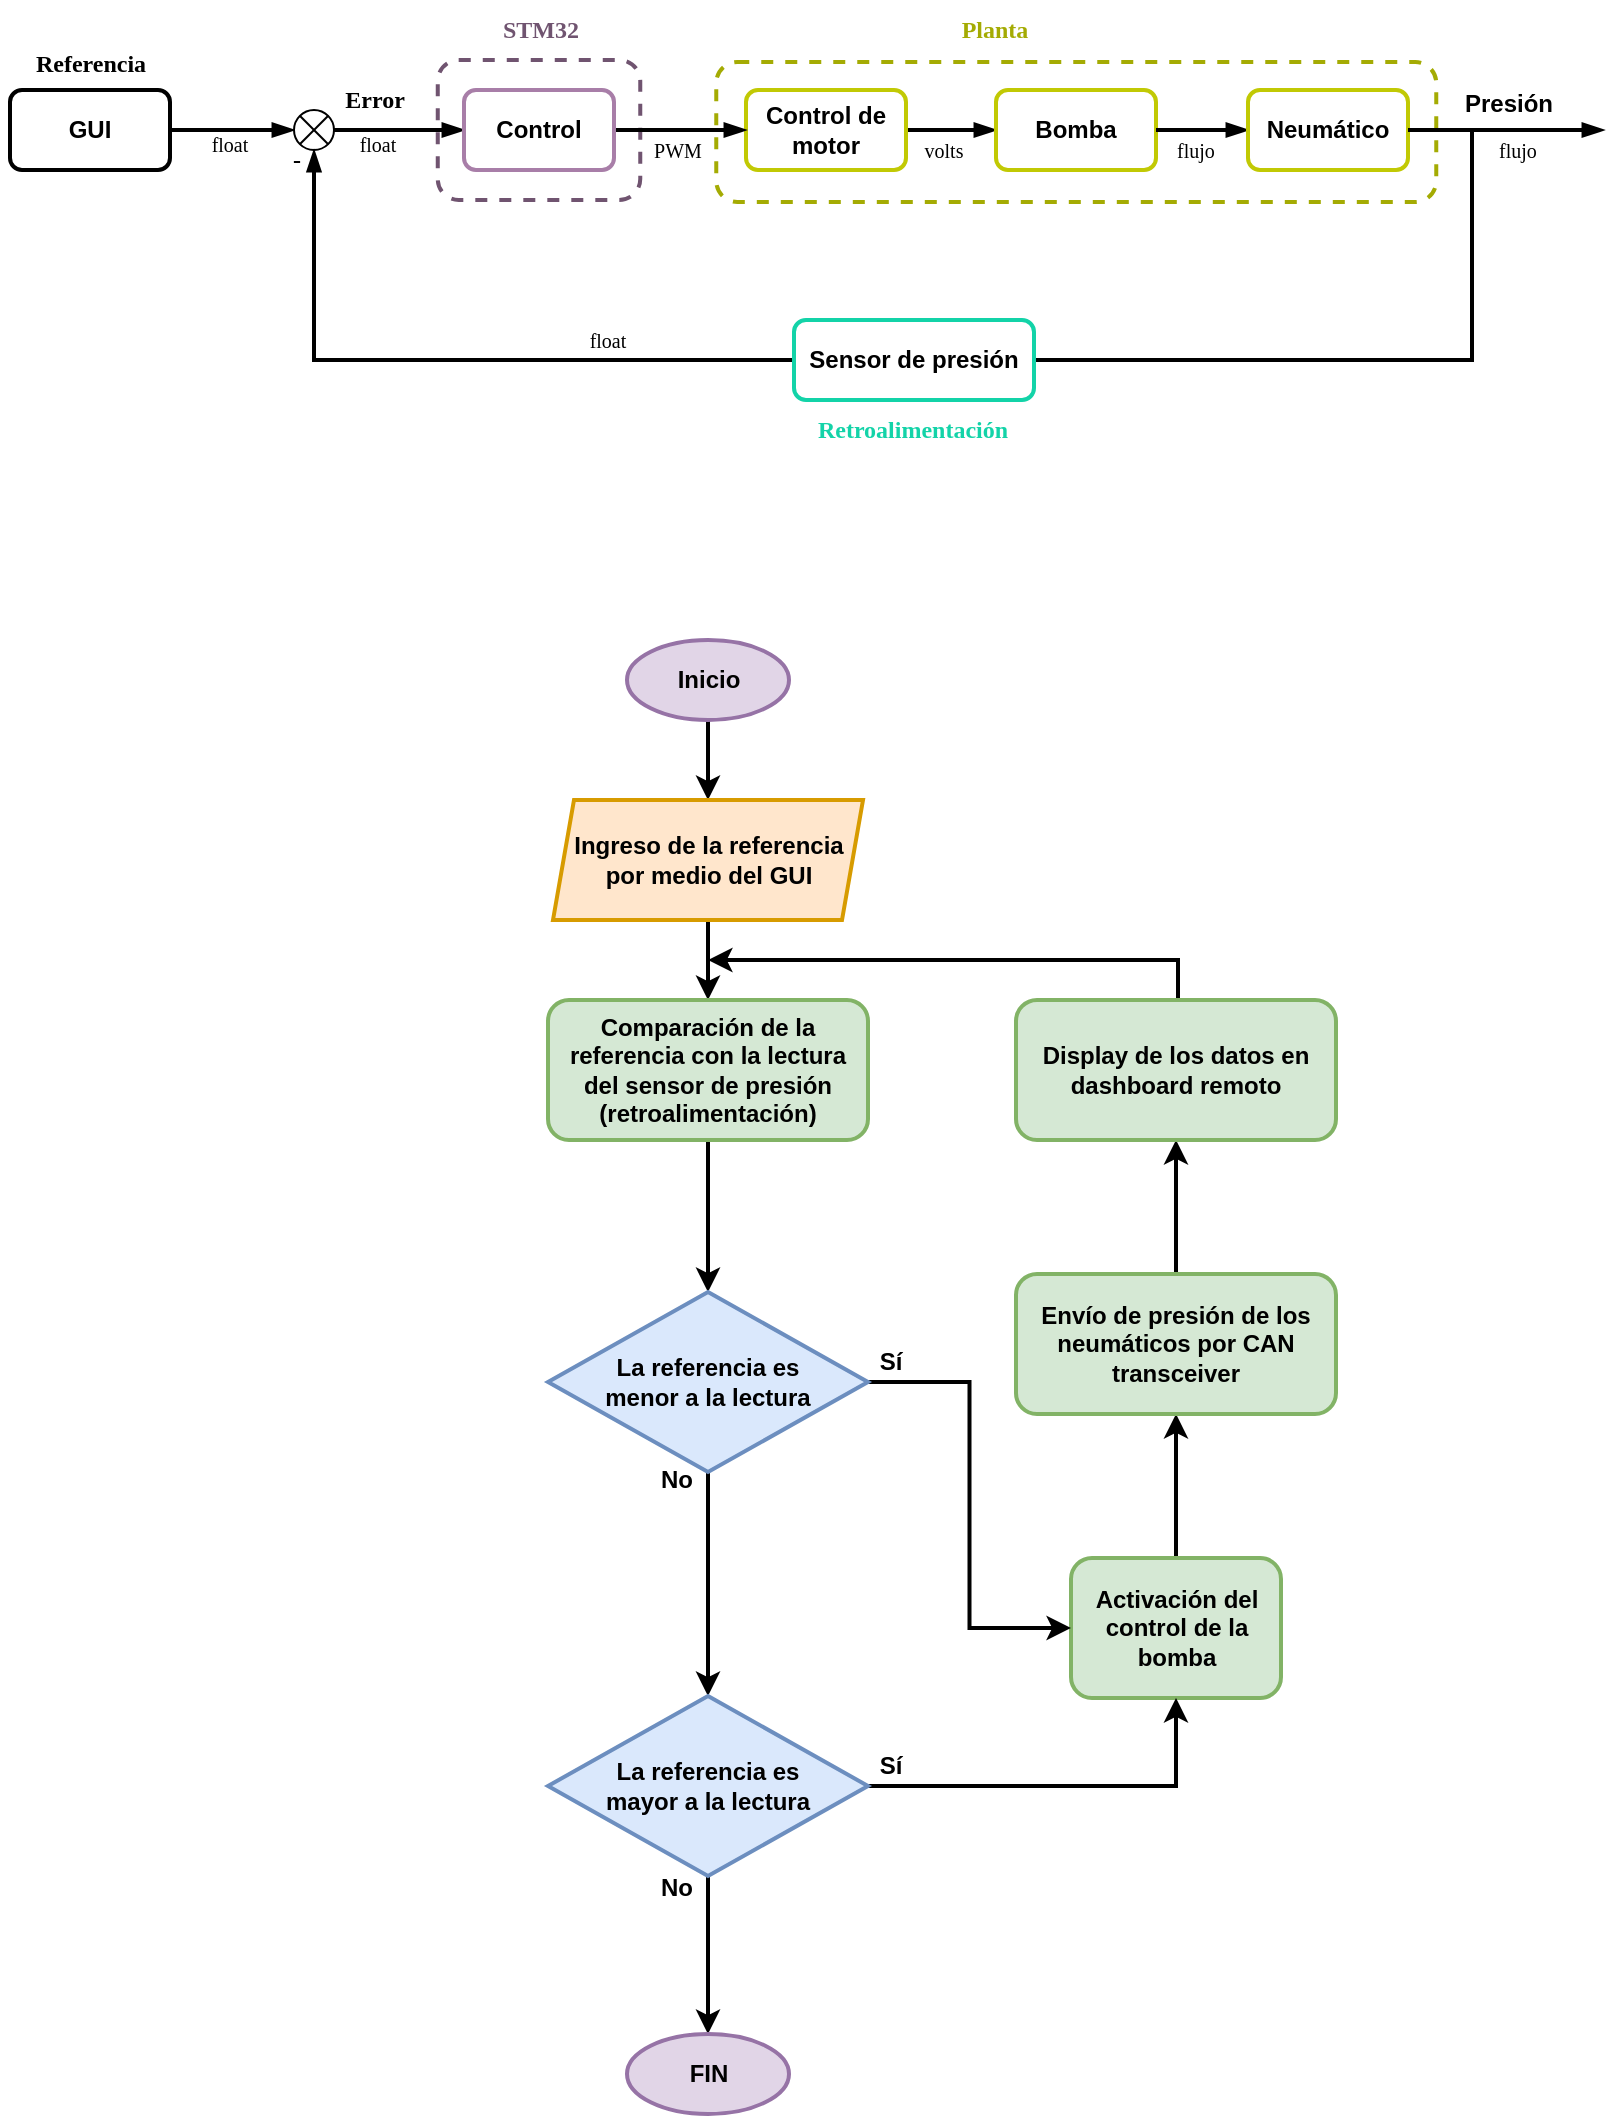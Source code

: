 <mxfile version="20.2.3" type="device"><diagram id="Qm16Ai9kDn9GfH8aVvG9" name="Página-1"><mxGraphModel dx="1038" dy="641" grid="0" gridSize="10" guides="1" tooltips="1" connect="1" arrows="1" fold="1" page="1" pageScale="1" pageWidth="827" pageHeight="1169" math="0" shadow="0"><root><mxCell id="0"/><mxCell id="1" parent="0"/><mxCell id="a2cnUPm3MBZ0LhRxrz8J-18" value="" style="rounded=1;whiteSpace=wrap;html=1;strokeWidth=2;dashed=1;strokeColor=#A4AB03;" parent="1" vertex="1"><mxGeometry x="366.13" y="61" width="360" height="70" as="geometry"/></mxCell><mxCell id="a2cnUPm3MBZ0LhRxrz8J-3" value="" style="rounded=1;whiteSpace=wrap;html=1;strokeWidth=2;dashed=1;strokeColor=#705470;" parent="1" vertex="1"><mxGeometry x="226.88" y="60" width="101.25" height="70" as="geometry"/></mxCell><mxCell id="2Qx-hXVOx3dqvqDf-om5-1" value="" style="endArrow=blockThin;html=1;rounded=0;endFill=1;strokeWidth=2;exitX=1;exitY=0.5;exitDx=0;exitDy=0;" parent="1" source="2Qx-hXVOx3dqvqDf-om5-18" edge="1"><mxGeometry width="50" height="50" relative="1" as="geometry"><mxPoint x="115" y="95" as="sourcePoint"/><mxPoint x="155" y="95" as="targetPoint"/></mxGeometry></mxCell><mxCell id="2Qx-hXVOx3dqvqDf-om5-15" style="edgeStyle=orthogonalEdgeStyle;rounded=0;orthogonalLoop=1;jettySize=auto;html=1;entryX=0;entryY=0.5;entryDx=0;entryDy=0;endArrow=blockThin;endFill=1;exitX=1;exitY=0.5;exitDx=0;exitDy=0;strokeWidth=2;" parent="1" source="2Qx-hXVOx3dqvqDf-om5-2" target="2Qx-hXVOx3dqvqDf-om5-6" edge="1"><mxGeometry relative="1" as="geometry"><mxPoint x="425" y="95" as="sourcePoint"/></mxGeometry></mxCell><mxCell id="2Qx-hXVOx3dqvqDf-om5-2" value="Control de motor" style="rounded=1;whiteSpace=wrap;html=1;strokeWidth=2;fontStyle=1;strokeColor=#C1C904;" parent="1" vertex="1"><mxGeometry x="381" y="75" width="80" height="40" as="geometry"/></mxCell><mxCell id="2Qx-hXVOx3dqvqDf-om5-3" value="" style="shape=sumEllipse;perimeter=ellipsePerimeter;whiteSpace=wrap;html=1;backgroundOutline=1;fontSize=19;" parent="1" vertex="1"><mxGeometry x="155" y="85" width="20" height="20" as="geometry"/></mxCell><mxCell id="2Qx-hXVOx3dqvqDf-om5-4" value="" style="endArrow=blockThin;html=1;rounded=0;endFill=1;exitX=1;exitY=0.5;exitDx=0;exitDy=0;entryX=0;entryY=0.5;entryDx=0;entryDy=0;strokeWidth=2;" parent="1" source="2Qx-hXVOx3dqvqDf-om5-3" target="2Qx-hXVOx3dqvqDf-om5-24" edge="1"><mxGeometry width="50" height="50" relative="1" as="geometry"><mxPoint x="175" y="94.84" as="sourcePoint"/><mxPoint x="215" y="94.84" as="targetPoint"/><Array as="points"/></mxGeometry></mxCell><mxCell id="2Qx-hXVOx3dqvqDf-om5-6" value="Bomba" style="rounded=1;whiteSpace=wrap;html=1;strokeWidth=2;fontStyle=1;strokeColor=#C1C904;" parent="1" vertex="1"><mxGeometry x="506" y="75" width="80" height="40" as="geometry"/></mxCell><mxCell id="2Qx-hXVOx3dqvqDf-om5-7" value="" style="endArrow=blockThin;html=1;rounded=0;endFill=1;strokeWidth=2;exitX=1;exitY=0.5;exitDx=0;exitDy=0;entryX=0;entryY=0.5;entryDx=0;entryDy=0;" parent="1" source="2Qx-hXVOx3dqvqDf-om5-6" target="a2cnUPm3MBZ0LhRxrz8J-7" edge="1"><mxGeometry width="50" height="50" relative="1" as="geometry"><mxPoint x="555" y="95.1" as="sourcePoint"/><mxPoint x="575" y="95" as="targetPoint"/></mxGeometry></mxCell><mxCell id="2Qx-hXVOx3dqvqDf-om5-10" style="edgeStyle=orthogonalEdgeStyle;rounded=0;orthogonalLoop=1;jettySize=auto;html=1;exitX=0;exitY=0.5;exitDx=0;exitDy=0;entryX=0.5;entryY=1;entryDx=0;entryDy=0;endArrow=blockThin;endFill=1;strokeWidth=2;" parent="1" source="2Qx-hXVOx3dqvqDf-om5-8" target="2Qx-hXVOx3dqvqDf-om5-3" edge="1"><mxGeometry relative="1" as="geometry"/></mxCell><mxCell id="2Qx-hXVOx3dqvqDf-om5-27" style="edgeStyle=orthogonalEdgeStyle;rounded=0;orthogonalLoop=1;jettySize=auto;html=1;exitX=1;exitY=0.5;exitDx=0;exitDy=0;endArrow=none;endFill=0;strokeWidth=2;" parent="1" source="2Qx-hXVOx3dqvqDf-om5-8" edge="1"><mxGeometry relative="1" as="geometry"><mxPoint x="685" y="95" as="targetPoint"/><Array as="points"><mxPoint x="744" y="210"/><mxPoint x="744" y="95"/></Array></mxGeometry></mxCell><mxCell id="2Qx-hXVOx3dqvqDf-om5-8" value="Sensor de presión" style="rounded=1;whiteSpace=wrap;html=1;strokeWidth=2;fontStyle=1;strokeColor=#13D3A8;" parent="1" vertex="1"><mxGeometry x="405" y="190" width="120" height="40" as="geometry"/></mxCell><mxCell id="2Qx-hXVOx3dqvqDf-om5-18" value="GUI" style="rounded=1;whiteSpace=wrap;html=1;strokeWidth=2;fontStyle=1" parent="1" vertex="1"><mxGeometry x="13" y="75" width="80" height="40" as="geometry"/></mxCell><mxCell id="2Qx-hXVOx3dqvqDf-om5-20" value="Presión" style="text;html=1;align=center;verticalAlign=middle;resizable=0;points=[];autosize=1;strokeColor=none;fillColor=none;fontStyle=1" parent="1" vertex="1"><mxGeometry x="727" y="67" width="70" height="30" as="geometry"/></mxCell><mxCell id="2Qx-hXVOx3dqvqDf-om5-21" value="Referencia" style="text;html=1;align=center;verticalAlign=middle;resizable=0;points=[];autosize=1;strokeColor=none;fillColor=none;fontFamily=Tahoma;fontStyle=1" parent="1" vertex="1"><mxGeometry x="8" y="47" width="90" height="30" as="geometry"/></mxCell><mxCell id="2Qx-hXVOx3dqvqDf-om5-22" value="Error" style="text;html=1;align=center;verticalAlign=middle;resizable=0;points=[];autosize=1;strokeColor=none;fillColor=none;fontFamily=Tahoma;fontStyle=1" parent="1" vertex="1"><mxGeometry x="171" y="67" width="48" height="26" as="geometry"/></mxCell><mxCell id="2Qx-hXVOx3dqvqDf-om5-28" style="edgeStyle=orthogonalEdgeStyle;rounded=0;orthogonalLoop=1;jettySize=auto;html=1;exitX=1;exitY=0.5;exitDx=0;exitDy=0;entryX=0;entryY=0.5;entryDx=0;entryDy=0;endArrow=blockThin;endFill=1;strokeWidth=2;" parent="1" source="2Qx-hXVOx3dqvqDf-om5-24" target="2Qx-hXVOx3dqvqDf-om5-2" edge="1"><mxGeometry relative="1" as="geometry"/></mxCell><mxCell id="2Qx-hXVOx3dqvqDf-om5-24" value="Control" style="rounded=1;whiteSpace=wrap;html=1;strokeWidth=2;fontStyle=1;strokeColor=#A87EA8;" parent="1" vertex="1"><mxGeometry x="240" y="75" width="75" height="40" as="geometry"/></mxCell><mxCell id="a2cnUPm3MBZ0LhRxrz8J-5" value="STM32" style="text;html=1;align=center;verticalAlign=middle;resizable=0;points=[];autosize=1;strokeColor=none;fillColor=none;fontFamily=Tahoma;fontStyle=1;fontColor=#705470;" parent="1" vertex="1"><mxGeometry x="247.5" y="30" width="60" height="30" as="geometry"/></mxCell><mxCell id="a2cnUPm3MBZ0LhRxrz8J-7" value="Neumático" style="rounded=1;whiteSpace=wrap;html=1;strokeWidth=2;fontStyle=1;strokeColor=#C1C904;" parent="1" vertex="1"><mxGeometry x="632" y="75" width="80" height="40" as="geometry"/></mxCell><mxCell id="a2cnUPm3MBZ0LhRxrz8J-17" value="" style="endArrow=blockThin;html=1;rounded=0;endFill=1;strokeWidth=2;exitX=1;exitY=0.5;exitDx=0;exitDy=0;" parent="1" source="a2cnUPm3MBZ0LhRxrz8J-7" edge="1"><mxGeometry width="50" height="50" relative="1" as="geometry"><mxPoint x="655" y="119.97" as="sourcePoint"/><mxPoint x="810" y="95" as="targetPoint"/></mxGeometry></mxCell><mxCell id="a2cnUPm3MBZ0LhRxrz8J-19" value="Planta" style="text;html=1;align=center;verticalAlign=middle;resizable=0;points=[];autosize=1;strokeColor=none;fillColor=none;fontFamily=Tahoma;fontStyle=1;fontColor=#A4AB03;" parent="1" vertex="1"><mxGeometry x="475" y="30" width="60" height="30" as="geometry"/></mxCell><mxCell id="a2cnUPm3MBZ0LhRxrz8J-20" value="Retroalimentación" style="text;html=1;align=center;verticalAlign=middle;resizable=0;points=[];autosize=1;strokeColor=none;fillColor=none;fontFamily=Tahoma;fontStyle=1;fontColor=#13D3A8;" parent="1" vertex="1"><mxGeometry x="399" y="230" width="130" height="30" as="geometry"/></mxCell><mxCell id="a2cnUPm3MBZ0LhRxrz8J-21" value="-" style="text;html=1;align=center;verticalAlign=middle;resizable=0;points=[];autosize=1;strokeColor=none;fillColor=none;fontFamily=Tahoma;fontStyle=1" parent="1" vertex="1"><mxGeometry x="141" y="95" width="30" height="30" as="geometry"/></mxCell><mxCell id="vkhEgLnLkQiEUcB35l6g-20" style="edgeStyle=orthogonalEdgeStyle;rounded=0;orthogonalLoop=1;jettySize=auto;html=1;entryX=0.5;entryY=0;entryDx=0;entryDy=0;fontFamily=Verdana;fontSize=10;strokeWidth=2;" parent="1" source="a2cnUPm3MBZ0LhRxrz8J-23" target="a2cnUPm3MBZ0LhRxrz8J-24" edge="1"><mxGeometry relative="1" as="geometry"/></mxCell><mxCell id="a2cnUPm3MBZ0LhRxrz8J-23" value="Inicio" style="ellipse;whiteSpace=wrap;html=1;strokeWidth=2;fontFamily=Helvetica;fontSize=12;fontStyle=1;fillColor=#e1d5e7;strokeColor=#9673a6;" parent="1" vertex="1"><mxGeometry x="321.5" y="350" width="81" height="40" as="geometry"/></mxCell><mxCell id="vkhEgLnLkQiEUcB35l6g-19" style="edgeStyle=orthogonalEdgeStyle;rounded=0;orthogonalLoop=1;jettySize=auto;html=1;exitX=0.5;exitY=1;exitDx=0;exitDy=0;entryX=0.5;entryY=0;entryDx=0;entryDy=0;fontFamily=Verdana;fontSize=10;strokeWidth=2;" parent="1" source="a2cnUPm3MBZ0LhRxrz8J-24" target="a2cnUPm3MBZ0LhRxrz8J-27" edge="1"><mxGeometry relative="1" as="geometry"/></mxCell><mxCell id="a2cnUPm3MBZ0LhRxrz8J-24" value="Ingreso de la referencia por medio del GUI" style="shape=parallelogram;perimeter=parallelogramPerimeter;whiteSpace=wrap;html=1;fixedSize=1;strokeWidth=2;fontFamily=Helvetica;fontSize=12;fontStyle=1;size=10.5;fillColor=#ffe6cc;strokeColor=#d79b00;" parent="1" vertex="1"><mxGeometry x="284.5" y="430" width="155" height="60" as="geometry"/></mxCell><mxCell id="vkhEgLnLkQiEUcB35l6g-18" style="edgeStyle=orthogonalEdgeStyle;rounded=0;orthogonalLoop=1;jettySize=auto;html=1;entryX=0.5;entryY=0;entryDx=0;entryDy=0;fontFamily=Verdana;fontSize=10;strokeWidth=2;" parent="1" source="a2cnUPm3MBZ0LhRxrz8J-27" target="a2cnUPm3MBZ0LhRxrz8J-29" edge="1"><mxGeometry relative="1" as="geometry"/></mxCell><mxCell id="a2cnUPm3MBZ0LhRxrz8J-27" value="Comparación de la referencia con la lectura del sensor de presión (retroalimentación)" style="rounded=1;whiteSpace=wrap;html=1;strokeWidth=2;fontStyle=1;fillColor=#d5e8d4;strokeColor=#82b366;" parent="1" vertex="1"><mxGeometry x="282" y="530" width="160" height="70" as="geometry"/></mxCell><mxCell id="vkhEgLnLkQiEUcB35l6g-23" value="" style="edgeStyle=orthogonalEdgeStyle;rounded=0;orthogonalLoop=1;jettySize=auto;html=1;fontFamily=Verdana;fontSize=10;strokeWidth=2;" parent="1" source="a2cnUPm3MBZ0LhRxrz8J-28" target="vkhEgLnLkQiEUcB35l6g-10" edge="1"><mxGeometry relative="1" as="geometry"/></mxCell><mxCell id="a2cnUPm3MBZ0LhRxrz8J-28" value="Activación del control de la bomba" style="rounded=1;whiteSpace=wrap;html=1;strokeWidth=2;fontStyle=1;fillColor=#d5e8d4;strokeColor=#82b366;" parent="1" vertex="1"><mxGeometry x="543.5" y="809" width="105" height="70" as="geometry"/></mxCell><mxCell id="vkhEgLnLkQiEUcB35l6g-16" style="edgeStyle=orthogonalEdgeStyle;rounded=0;orthogonalLoop=1;jettySize=auto;html=1;entryX=0.5;entryY=0;entryDx=0;entryDy=0;fontFamily=Verdana;fontSize=10;strokeWidth=2;" parent="1" source="a2cnUPm3MBZ0LhRxrz8J-29" target="a2cnUPm3MBZ0LhRxrz8J-30" edge="1"><mxGeometry relative="1" as="geometry"/></mxCell><mxCell id="vkhEgLnLkQiEUcB35l6g-30" style="edgeStyle=orthogonalEdgeStyle;rounded=0;orthogonalLoop=1;jettySize=auto;html=1;entryX=0;entryY=0.5;entryDx=0;entryDy=0;fontFamily=Verdana;fontSize=10;strokeWidth=2;" parent="1" source="a2cnUPm3MBZ0LhRxrz8J-29" target="a2cnUPm3MBZ0LhRxrz8J-28" edge="1"><mxGeometry relative="1" as="geometry"/></mxCell><mxCell id="a2cnUPm3MBZ0LhRxrz8J-29" value="&lt;b&gt;La referencia es &lt;br&gt;menor a la lectura&lt;/b&gt;" style="rhombus;whiteSpace=wrap;html=1;strokeWidth=2;fontFamily=Helvetica;fontSize=12;fillColor=#dae8fc;strokeColor=#6c8ebf;" parent="1" vertex="1"><mxGeometry x="282" y="676" width="160" height="90" as="geometry"/></mxCell><mxCell id="vkhEgLnLkQiEUcB35l6g-17" style="edgeStyle=orthogonalEdgeStyle;rounded=0;orthogonalLoop=1;jettySize=auto;html=1;fontFamily=Verdana;fontSize=10;strokeWidth=2;" parent="1" source="a2cnUPm3MBZ0LhRxrz8J-30" target="a2cnUPm3MBZ0LhRxrz8J-39" edge="1"><mxGeometry relative="1" as="geometry"/></mxCell><mxCell id="vkhEgLnLkQiEUcB35l6g-25" style="edgeStyle=orthogonalEdgeStyle;rounded=0;orthogonalLoop=1;jettySize=auto;html=1;entryX=0.5;entryY=1;entryDx=0;entryDy=0;fontFamily=Verdana;fontSize=10;strokeWidth=2;" parent="1" source="a2cnUPm3MBZ0LhRxrz8J-30" target="a2cnUPm3MBZ0LhRxrz8J-28" edge="1"><mxGeometry relative="1" as="geometry"/></mxCell><mxCell id="a2cnUPm3MBZ0LhRxrz8J-30" value="&lt;b&gt;La referencia es &lt;br&gt;mayor a la lectura&lt;/b&gt;" style="rhombus;whiteSpace=wrap;html=1;strokeWidth=2;fontFamily=Helvetica;fontSize=12;fillColor=#dae8fc;strokeColor=#6c8ebf;" parent="1" vertex="1"><mxGeometry x="282" y="878" width="160" height="90" as="geometry"/></mxCell><mxCell id="a2cnUPm3MBZ0LhRxrz8J-39" value="FIN" style="ellipse;whiteSpace=wrap;html=1;strokeWidth=2;fontFamily=Helvetica;fontSize=12;fontStyle=1;fillColor=#e1d5e7;strokeColor=#9673a6;" parent="1" vertex="1"><mxGeometry x="321.5" y="1047" width="81" height="40" as="geometry"/></mxCell><mxCell id="a2cnUPm3MBZ0LhRxrz8J-44" value="Sí" style="text;html=1;align=center;verticalAlign=middle;resizable=0;points=[];autosize=1;strokeColor=none;fillColor=none;fontSize=12;fontFamily=Helvetica;fontColor=#000000;fontStyle=1" parent="1" vertex="1"><mxGeometry x="438" y="696" width="30" height="30" as="geometry"/></mxCell><mxCell id="a2cnUPm3MBZ0LhRxrz8J-45" value="Sí" style="text;html=1;align=center;verticalAlign=middle;resizable=0;points=[];autosize=1;strokeColor=none;fillColor=none;fontSize=12;fontFamily=Helvetica;fontColor=#000000;fontStyle=1" parent="1" vertex="1"><mxGeometry x="438" y="898" width="30" height="30" as="geometry"/></mxCell><mxCell id="a2cnUPm3MBZ0LhRxrz8J-46" value="No" style="text;html=1;align=center;verticalAlign=middle;resizable=0;points=[];autosize=1;strokeColor=none;fillColor=none;fontSize=12;fontFamily=Helvetica;fontColor=#000000;fontStyle=1" parent="1" vertex="1"><mxGeometry x="326" y="755" width="40" height="30" as="geometry"/></mxCell><mxCell id="a2cnUPm3MBZ0LhRxrz8J-47" value="No" style="text;html=1;align=center;verticalAlign=middle;resizable=0;points=[];autosize=1;strokeColor=none;fillColor=none;fontSize=12;fontFamily=Helvetica;fontColor=#000000;fontStyle=1" parent="1" vertex="1"><mxGeometry x="326" y="959" width="40" height="30" as="geometry"/></mxCell><mxCell id="vkhEgLnLkQiEUcB35l6g-1" value="float" style="text;html=1;strokeColor=none;fillColor=none;align=center;verticalAlign=middle;whiteSpace=wrap;rounded=0;fontStyle=0;fontSize=10;fontFamily=Verdana;" parent="1" vertex="1"><mxGeometry x="93" y="87" width="60" height="30" as="geometry"/></mxCell><mxCell id="vkhEgLnLkQiEUcB35l6g-2" value="float" style="text;html=1;strokeColor=none;fillColor=none;align=center;verticalAlign=middle;whiteSpace=wrap;rounded=0;fontStyle=0;fontSize=10;fontFamily=Verdana;" parent="1" vertex="1"><mxGeometry x="166.88" y="87" width="60" height="30" as="geometry"/></mxCell><mxCell id="vkhEgLnLkQiEUcB35l6g-3" value="PWM" style="text;html=1;strokeColor=none;fillColor=none;align=center;verticalAlign=middle;whiteSpace=wrap;rounded=0;fontStyle=0;fontSize=10;fontFamily=Verdana;" parent="1" vertex="1"><mxGeometry x="316.5" y="90" width="60" height="30" as="geometry"/></mxCell><mxCell id="vkhEgLnLkQiEUcB35l6g-4" value="volts" style="text;html=1;strokeColor=none;fillColor=none;align=center;verticalAlign=middle;whiteSpace=wrap;rounded=0;fontStyle=0;fontSize=10;fontFamily=Verdana;" parent="1" vertex="1"><mxGeometry x="450" y="96.5" width="60" height="17" as="geometry"/></mxCell><mxCell id="vkhEgLnLkQiEUcB35l6g-5" value="flujo" style="text;html=1;strokeColor=none;fillColor=none;align=center;verticalAlign=middle;whiteSpace=wrap;rounded=0;fontStyle=0;fontSize=10;fontFamily=Verdana;" parent="1" vertex="1"><mxGeometry x="576" y="90" width="60" height="30" as="geometry"/></mxCell><mxCell id="vkhEgLnLkQiEUcB35l6g-6" value="flujo" style="text;html=1;strokeColor=none;fillColor=none;align=center;verticalAlign=middle;whiteSpace=wrap;rounded=0;fontStyle=0;fontSize=10;fontFamily=Verdana;" parent="1" vertex="1"><mxGeometry x="737" y="90" width="60" height="30" as="geometry"/></mxCell><mxCell id="vkhEgLnLkQiEUcB35l6g-7" value="float" style="text;html=1;strokeColor=none;fillColor=none;align=center;verticalAlign=middle;whiteSpace=wrap;rounded=0;fontStyle=0;fontSize=10;fontFamily=Verdana;" parent="1" vertex="1"><mxGeometry x="282" y="185" width="60" height="30" as="geometry"/></mxCell><mxCell id="vkhEgLnLkQiEUcB35l6g-24" value="" style="edgeStyle=orthogonalEdgeStyle;rounded=0;orthogonalLoop=1;jettySize=auto;html=1;fontFamily=Verdana;fontSize=10;strokeWidth=2;" parent="1" source="vkhEgLnLkQiEUcB35l6g-10" target="vkhEgLnLkQiEUcB35l6g-13" edge="1"><mxGeometry relative="1" as="geometry"/></mxCell><mxCell id="vkhEgLnLkQiEUcB35l6g-10" value="Envío de presión de los neumáticos por CAN transceiver" style="rounded=1;whiteSpace=wrap;html=1;strokeWidth=2;fontStyle=1;fillColor=#d5e8d4;strokeColor=#82b366;" parent="1" vertex="1"><mxGeometry x="516" y="667" width="160" height="70" as="geometry"/></mxCell><mxCell id="vkhEgLnLkQiEUcB35l6g-29" style="edgeStyle=orthogonalEdgeStyle;rounded=0;orthogonalLoop=1;jettySize=auto;html=1;fontFamily=Verdana;fontSize=10;strokeWidth=2;" parent="1" edge="1"><mxGeometry relative="1" as="geometry"><mxPoint x="362" y="510" as="targetPoint"/><mxPoint x="597" y="520" as="sourcePoint"/><Array as="points"><mxPoint x="597" y="530"/><mxPoint x="597" y="510"/></Array></mxGeometry></mxCell><mxCell id="vkhEgLnLkQiEUcB35l6g-13" value="Display de los datos en dashboard remoto" style="rounded=1;whiteSpace=wrap;html=1;strokeWidth=2;fontStyle=1;fillColor=#d5e8d4;strokeColor=#82b366;" parent="1" vertex="1"><mxGeometry x="516" y="530" width="160" height="70" as="geometry"/></mxCell></root></mxGraphModel></diagram></mxfile>